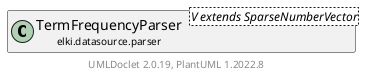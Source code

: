 @startuml
    remove .*\.(Instance|Par|Parameterizer|Factory)$
    set namespaceSeparator none
    hide empty fields
    hide empty methods

    class "<size:14>TermFrequencyParser.Par\n<size:10>elki.datasource.parser" as elki.datasource.parser.TermFrequencyParser.Par<V extends SparseNumberVector> [[TermFrequencyParser.Par.html]] {
        {static} +NORMALIZE_FLAG: OptionID
        ~normalize: boolean
        +configure(Parameterization): void
        #getFactory(Parameterization): void
        +make(): TermFrequencyParser<V extends SparseNumberVector>
    }

    class "<size:14>NumberVectorLabelParser.Par\n<size:10>elki.datasource.parser" as elki.datasource.parser.NumberVectorLabelParser.Par<V extends SparseNumberVector> [[NumberVectorLabelParser.Par.html]]
    class "<size:14>TermFrequencyParser\n<size:10>elki.datasource.parser" as elki.datasource.parser.TermFrequencyParser<V extends SparseNumberVector> [[TermFrequencyParser.html]]

    elki.datasource.parser.NumberVectorLabelParser.Par <|-- elki.datasource.parser.TermFrequencyParser.Par
    elki.datasource.parser.TermFrequencyParser +-- elki.datasource.parser.TermFrequencyParser.Par

    center footer UMLDoclet 2.0.19, PlantUML 1.2022.8
@enduml
